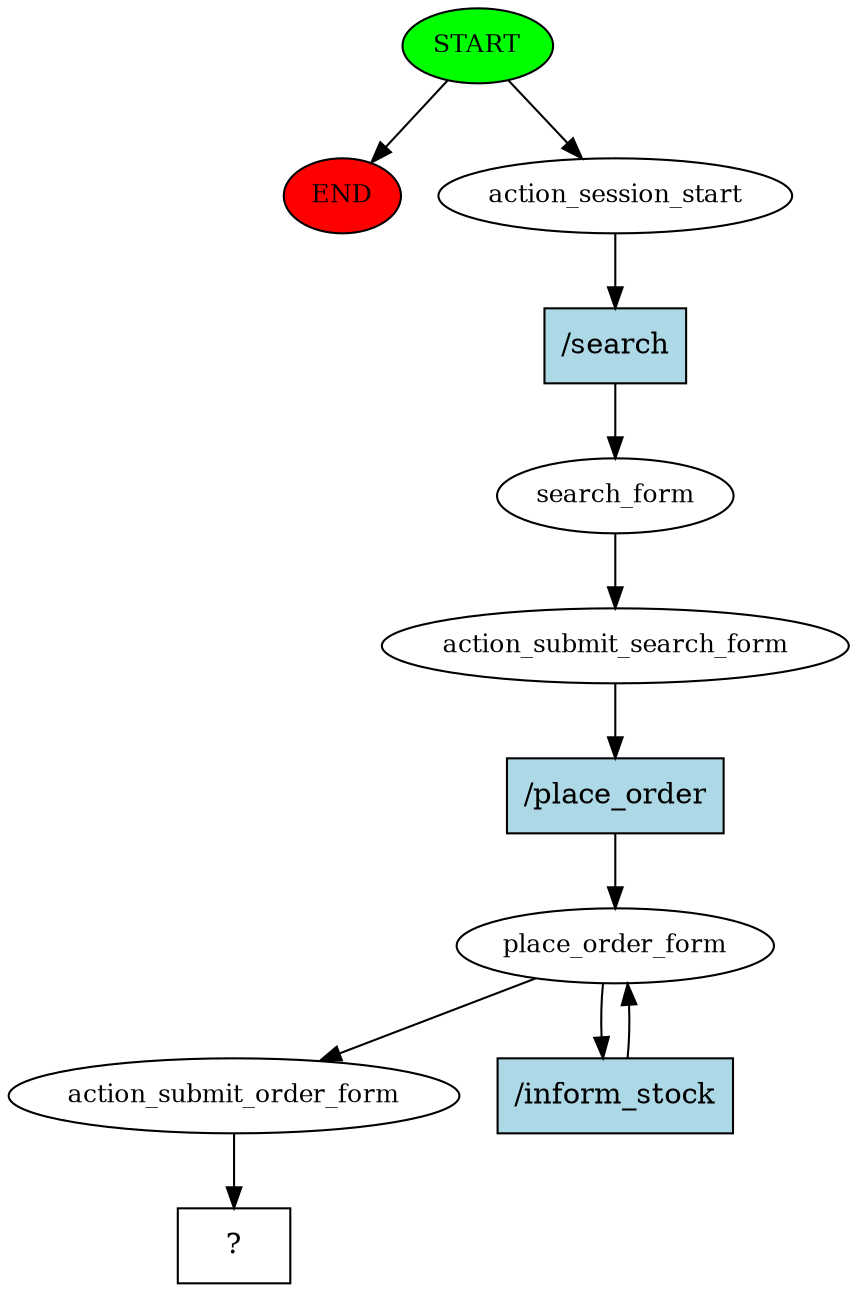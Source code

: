 digraph  {
0 [class="start active", fillcolor=green, fontsize=12, label=START, style=filled];
"-1" [class=end, fillcolor=red, fontsize=12, label=END, style=filled];
1 [class=active, fontsize=12, label=action_session_start];
2 [class=active, fontsize=12, label=search_form];
3 [class=active, fontsize=12, label=action_submit_search_form];
4 [class=active, fontsize=12, label=place_order_form];
8 [class=active, fontsize=12, label=action_submit_order_form];
9 [class="intent dashed active", label="  ?  ", shape=rect];
10 [class="intent active", fillcolor=lightblue, label="/search", shape=rect, style=filled];
11 [class="intent active", fillcolor=lightblue, label="/place_order", shape=rect, style=filled];
12 [class="intent active", fillcolor=lightblue, label="/inform_stock", shape=rect, style=filled];
0 -> "-1"  [class="", key=NONE, label=""];
0 -> 1  [class=active, key=NONE, label=""];
1 -> 10  [class=active, key=0];
2 -> 3  [class=active, key=NONE, label=""];
3 -> 11  [class=active, key=0];
4 -> 8  [class=active, key=NONE, label=""];
4 -> 12  [class=active, key=0];
8 -> 9  [class=active, key=NONE, label=""];
10 -> 2  [class=active, key=0];
11 -> 4  [class=active, key=0];
12 -> 4  [class=active, key=0];
}
